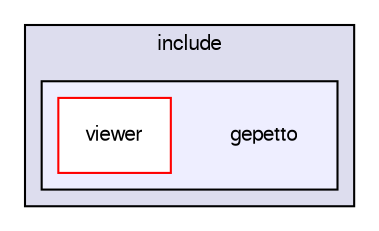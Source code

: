 digraph "gepetto" {
  compound=true
  node [ fontsize="10", fontname="FreeSans"];
  edge [ labelfontsize="10", labelfontname="FreeSans"];
  subgraph clusterdir_2022bb3913883d38971e1277c5bd3bd8 {
    graph [ bgcolor="#ddddee", pencolor="black", label="include" fontname="FreeSans", fontsize="10", URL="dir_2022bb3913883d38971e1277c5bd3bd8.html"]
  subgraph clusterdir_d86da74cdf1dd571882b1274fdd84f43 {
    graph [ bgcolor="#eeeeff", pencolor="black", label="" URL="dir_d86da74cdf1dd571882b1274fdd84f43.html"];
    dir_d86da74cdf1dd571882b1274fdd84f43 [shape=plaintext label="gepetto"];
    dir_3986a5c53fafb98d1e2d1c68186f0854 [shape=box label="viewer" color="red" fillcolor="white" style="filled" URL="dir_3986a5c53fafb98d1e2d1c68186f0854.html"];
  }
  }
}
